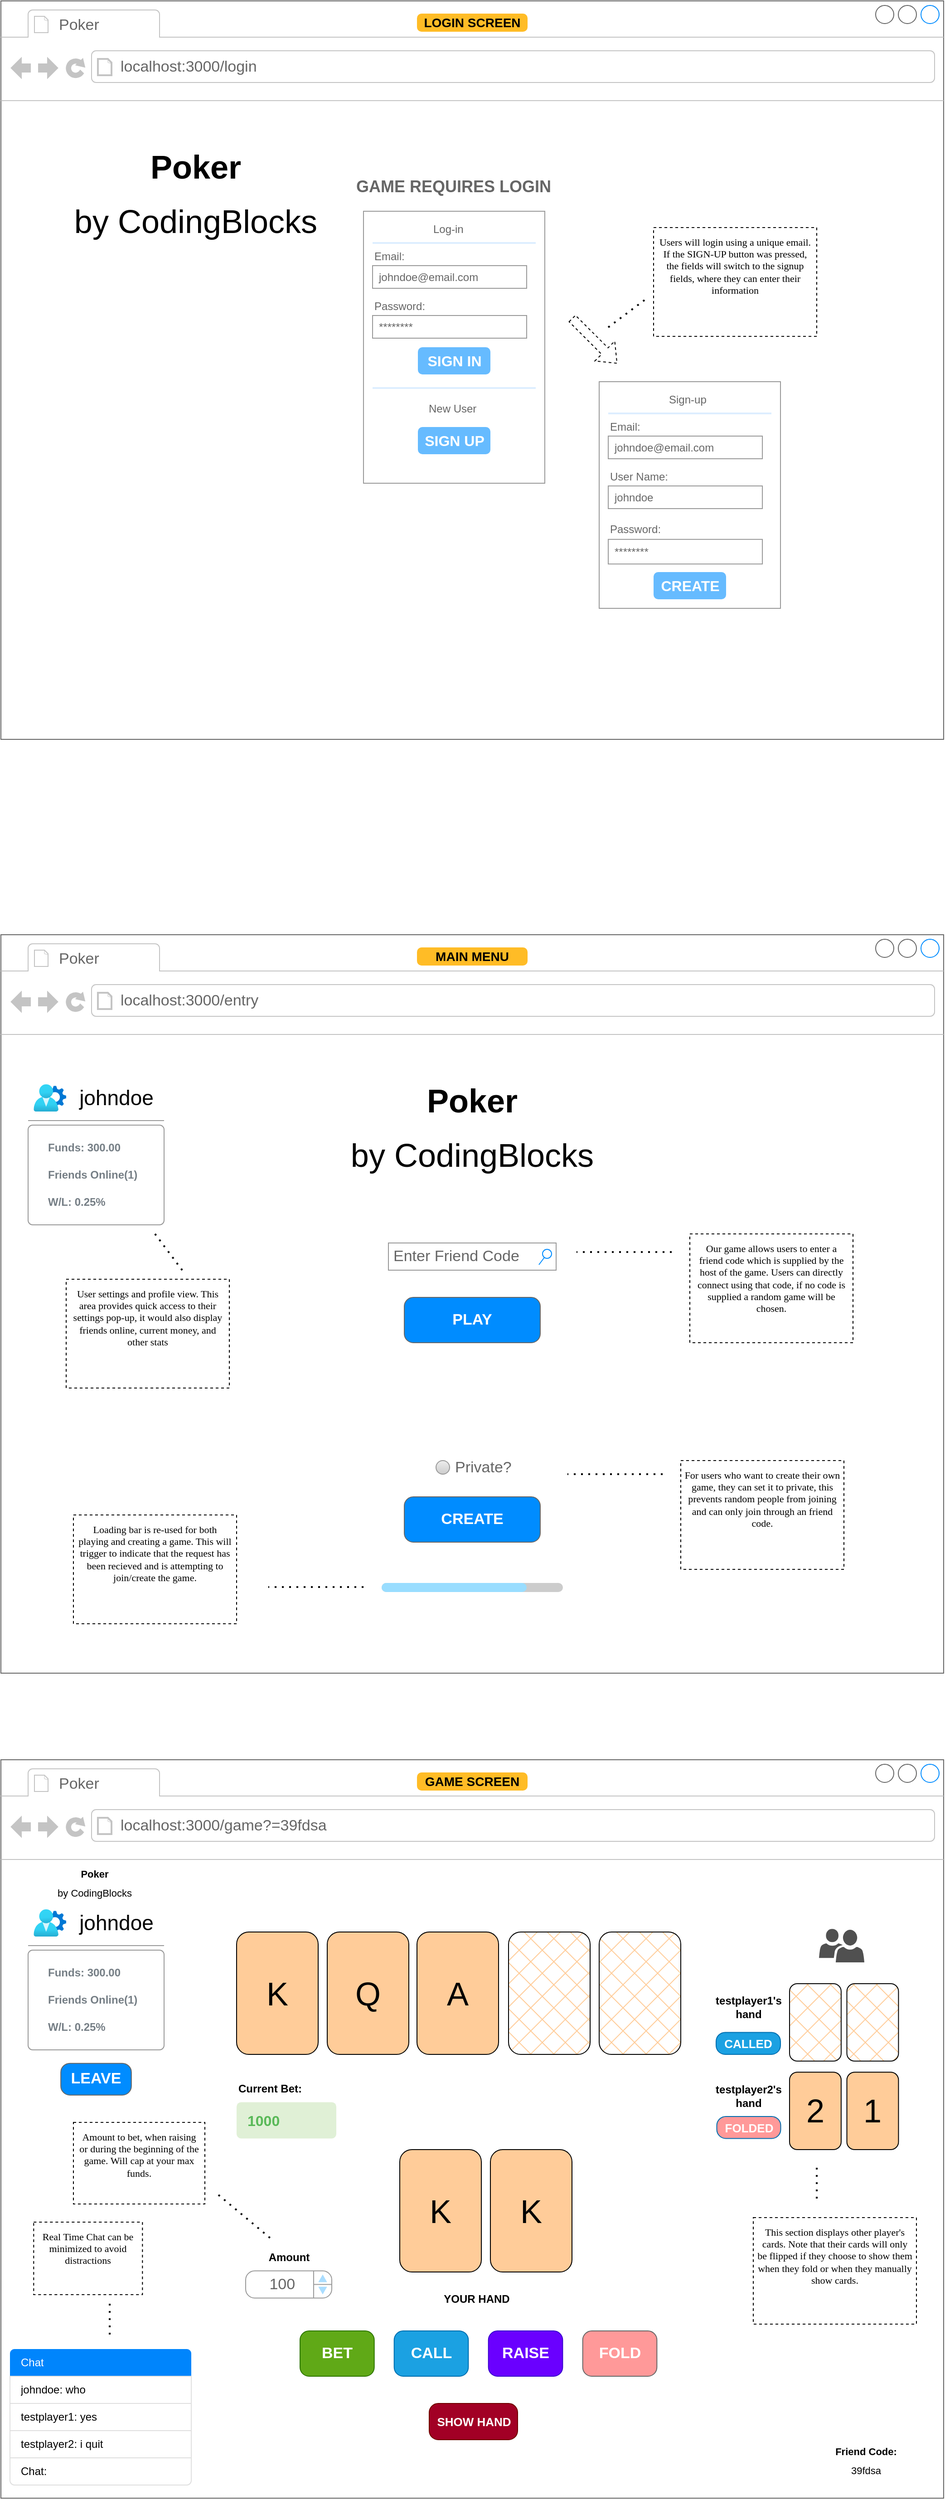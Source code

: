 <mxfile version="24.7.17">
  <diagram name="Page-1" id="2cc2dc42-3aac-f2a9-1cec-7a8b7cbee084">
    <mxGraphModel dx="1172" dy="988" grid="1" gridSize="10" guides="1" tooltips="1" connect="1" arrows="1" fold="1" page="0" pageScale="1" pageWidth="1100" pageHeight="850" background="none" math="0" shadow="0">
      <root>
        <mxCell id="0" />
        <mxCell id="1" parent="0" />
        <mxCell id="ouvQM5jBwTIjD2_veTdS-2" value="" style="strokeWidth=1;shadow=0;dashed=0;align=center;html=1;shape=mxgraph.mockup.containers.browserWindow;rSize=0;strokeColor=#666666;strokeColor2=#008cff;strokeColor3=#c4c4c4;mainText=,;recursiveResize=0;container=0;movable=0;resizable=0;rotatable=0;deletable=0;editable=0;locked=1;connectable=0;" vertex="1" parent="1">
          <mxGeometry x="40" width="1040" height="814.55" as="geometry" />
        </mxCell>
        <mxCell id="ouvQM5jBwTIjD2_veTdS-3" value="Poker" style="strokeWidth=1;shadow=0;dashed=0;align=center;html=1;shape=mxgraph.mockup.containers.anchor;fontSize=17;fontColor=#666666;align=left;whiteSpace=wrap;movable=0;resizable=0;rotatable=0;deletable=0;editable=0;locked=1;connectable=0;" vertex="1" parent="1">
          <mxGeometry x="102" y="14" width="110" height="26" as="geometry" />
        </mxCell>
        <mxCell id="ouvQM5jBwTIjD2_veTdS-4" value="localhost:3000/login" style="strokeWidth=1;shadow=0;dashed=0;align=center;html=1;shape=mxgraph.mockup.containers.anchor;rSize=0;fontSize=17;fontColor=#666666;align=left;movable=0;resizable=0;rotatable=0;deletable=0;editable=0;locked=1;connectable=0;" vertex="1" parent="1">
          <mxGeometry x="170" y="60" width="250" height="26" as="geometry" />
        </mxCell>
        <mxCell id="ouvQM5jBwTIjD2_veTdS-5" value="" style="strokeWidth=1;shadow=0;dashed=0;align=center;html=1;shape=mxgraph.mockup.forms.rrect;rSize=0;strokeColor=#999999;fillColor=#ffffff;movable=0;resizable=0;rotatable=0;deletable=0;editable=0;locked=1;connectable=0;" vertex="1" parent="1">
          <mxGeometry x="440" y="232" width="200" height="300" as="geometry" />
        </mxCell>
        <mxCell id="ouvQM5jBwTIjD2_veTdS-6" value="Log-in" style="strokeWidth=1;shadow=0;dashed=0;align=center;html=1;shape=mxgraph.mockup.forms.anchor;fontSize=12;fontColor=#666666;align=left;resizeWidth=1;spacingLeft=0;movable=0;resizable=0;rotatable=0;deletable=0;editable=0;locked=1;connectable=0;" vertex="1" parent="ouvQM5jBwTIjD2_veTdS-5">
          <mxGeometry width="40" height="20" relative="1" as="geometry">
            <mxPoint x="75" y="10" as="offset" />
          </mxGeometry>
        </mxCell>
        <mxCell id="ouvQM5jBwTIjD2_veTdS-7" value="" style="shape=line;strokeColor=#ddeeff;strokeWidth=2;html=1;resizeWidth=1;movable=0;resizable=0;rotatable=0;deletable=0;editable=0;locked=1;connectable=0;" vertex="1" parent="ouvQM5jBwTIjD2_veTdS-5">
          <mxGeometry width="180" height="10" relative="1" as="geometry">
            <mxPoint x="10" y="30" as="offset" />
          </mxGeometry>
        </mxCell>
        <mxCell id="ouvQM5jBwTIjD2_veTdS-8" value="Email:" style="strokeWidth=1;shadow=0;dashed=0;align=center;html=1;shape=mxgraph.mockup.forms.anchor;fontSize=12;fontColor=#666666;align=left;resizeWidth=1;spacingLeft=0;movable=0;resizable=0;rotatable=0;deletable=0;editable=0;locked=1;connectable=0;" vertex="1" parent="ouvQM5jBwTIjD2_veTdS-5">
          <mxGeometry width="100" height="20" relative="1" as="geometry">
            <mxPoint x="10" y="40" as="offset" />
          </mxGeometry>
        </mxCell>
        <mxCell id="ouvQM5jBwTIjD2_veTdS-9" value="johndoe@email.com" style="strokeWidth=1;shadow=0;dashed=0;align=center;html=1;shape=mxgraph.mockup.forms.rrect;rSize=0;strokeColor=#999999;fontColor=#666666;align=left;spacingLeft=5;resizeWidth=1;movable=0;resizable=0;rotatable=0;deletable=0;editable=0;locked=1;connectable=0;" vertex="1" parent="ouvQM5jBwTIjD2_veTdS-5">
          <mxGeometry width="170" height="25" relative="1" as="geometry">
            <mxPoint x="10" y="60" as="offset" />
          </mxGeometry>
        </mxCell>
        <mxCell id="ouvQM5jBwTIjD2_veTdS-10" value="Password:" style="strokeWidth=1;shadow=0;dashed=0;align=center;html=1;shape=mxgraph.mockup.forms.anchor;fontSize=12;fontColor=#666666;align=left;resizeWidth=1;spacingLeft=0;movable=0;resizable=0;rotatable=0;deletable=0;editable=0;locked=1;connectable=0;" vertex="1" parent="ouvQM5jBwTIjD2_veTdS-5">
          <mxGeometry width="100" height="20" relative="1" as="geometry">
            <mxPoint x="10" y="95" as="offset" />
          </mxGeometry>
        </mxCell>
        <mxCell id="ouvQM5jBwTIjD2_veTdS-11" value="********" style="strokeWidth=1;shadow=0;dashed=0;align=center;html=1;shape=mxgraph.mockup.forms.rrect;rSize=0;strokeColor=#999999;fontColor=#666666;align=left;spacingLeft=5;resizeWidth=1;movable=0;resizable=0;rotatable=0;deletable=0;editable=0;locked=1;connectable=0;" vertex="1" parent="ouvQM5jBwTIjD2_veTdS-5">
          <mxGeometry width="170" height="25" relative="1" as="geometry">
            <mxPoint x="10" y="115" as="offset" />
          </mxGeometry>
        </mxCell>
        <mxCell id="ouvQM5jBwTIjD2_veTdS-12" value="SIGN IN" style="strokeWidth=1;shadow=0;dashed=0;align=center;html=1;shape=mxgraph.mockup.forms.rrect;rSize=5;strokeColor=none;fontColor=#ffffff;fillColor=#66bbff;fontSize=16;fontStyle=1;movable=0;resizable=0;rotatable=0;deletable=0;editable=0;locked=1;connectable=0;" vertex="1" parent="ouvQM5jBwTIjD2_veTdS-5">
          <mxGeometry y="1" width="80" height="30" relative="1" as="geometry">
            <mxPoint x="60" y="-150" as="offset" />
          </mxGeometry>
        </mxCell>
        <mxCell id="ouvQM5jBwTIjD2_veTdS-14" value="" style="shape=line;strokeColor=#ddeeff;strokeWidth=2;html=1;resizeWidth=1;movable=0;resizable=0;rotatable=0;deletable=0;editable=0;locked=1;connectable=0;" vertex="1" parent="ouvQM5jBwTIjD2_veTdS-5">
          <mxGeometry y="1" width="180" height="10" relative="1" as="geometry">
            <mxPoint x="10" y="-110" as="offset" />
          </mxGeometry>
        </mxCell>
        <mxCell id="ouvQM5jBwTIjD2_veTdS-15" value="New User" style="strokeWidth=1;shadow=0;dashed=0;align=center;html=1;shape=mxgraph.mockup.forms.anchor;fontSize=12;fontColor=#666666;align=left;spacingLeft=0;resizeWidth=1;movable=0;resizable=0;rotatable=0;deletable=0;editable=0;locked=1;connectable=0;" vertex="1" parent="ouvQM5jBwTIjD2_veTdS-5">
          <mxGeometry y="1" width="60" height="20" relative="1" as="geometry">
            <mxPoint x="70" y="-92" as="offset" />
          </mxGeometry>
        </mxCell>
        <mxCell id="ouvQM5jBwTIjD2_veTdS-16" value="SIGN UP" style="strokeWidth=1;shadow=0;dashed=0;align=center;html=1;shape=mxgraph.mockup.forms.rrect;rSize=5;strokeColor=none;fontColor=#ffffff;fillColor=#66bbff;fontSize=16;fontStyle=1;movable=0;resizable=0;rotatable=0;deletable=0;editable=0;locked=1;connectable=0;" vertex="1" parent="ouvQM5jBwTIjD2_veTdS-5">
          <mxGeometry y="1" width="80" height="30" relative="1" as="geometry">
            <mxPoint x="60" y="-62" as="offset" />
          </mxGeometry>
        </mxCell>
        <mxCell id="ouvQM5jBwTIjD2_veTdS-18" value="&lt;h1&gt;&lt;span style=&quot;font-size: 36px;&quot;&gt;Poker&lt;/span&gt;&lt;/h1&gt;&lt;div&gt;&lt;span style=&quot;font-size: 36px;&quot;&gt;by CodingBlocks&lt;/span&gt;&lt;/div&gt;" style="text;html=1;align=center;verticalAlign=middle;whiteSpace=wrap;rounded=0;movable=0;resizable=0;rotatable=0;deletable=0;editable=0;locked=1;connectable=0;" vertex="1" parent="1">
          <mxGeometry x="110" y="145" width="290" height="120" as="geometry" />
        </mxCell>
        <mxCell id="ouvQM5jBwTIjD2_veTdS-20" value="" style="strokeWidth=1;shadow=0;dashed=0;align=center;html=1;shape=mxgraph.mockup.forms.rrect;rSize=0;strokeColor=#999999;fillColor=#ffffff;movable=0;resizable=0;rotatable=0;deletable=0;editable=0;locked=1;connectable=0;" vertex="1" parent="1">
          <mxGeometry x="700" y="420" width="200" height="250" as="geometry" />
        </mxCell>
        <mxCell id="ouvQM5jBwTIjD2_veTdS-21" value="Sign-up" style="strokeWidth=1;shadow=0;dashed=0;align=center;html=1;shape=mxgraph.mockup.forms.anchor;fontSize=12;fontColor=#666666;align=left;resizeWidth=1;spacingLeft=0;movable=0;resizable=0;rotatable=0;deletable=0;editable=0;locked=1;connectable=0;" vertex="1" parent="ouvQM5jBwTIjD2_veTdS-20">
          <mxGeometry width="40" height="20" relative="1" as="geometry">
            <mxPoint x="75" y="10" as="offset" />
          </mxGeometry>
        </mxCell>
        <mxCell id="ouvQM5jBwTIjD2_veTdS-22" value="" style="shape=line;strokeColor=#ddeeff;strokeWidth=2;html=1;resizeWidth=1;movable=0;resizable=0;rotatable=0;deletable=0;editable=0;locked=1;connectable=0;" vertex="1" parent="ouvQM5jBwTIjD2_veTdS-20">
          <mxGeometry width="180" height="10" relative="1" as="geometry">
            <mxPoint x="10" y="30" as="offset" />
          </mxGeometry>
        </mxCell>
        <mxCell id="ouvQM5jBwTIjD2_veTdS-23" value="Email:" style="strokeWidth=1;shadow=0;dashed=0;align=center;html=1;shape=mxgraph.mockup.forms.anchor;fontSize=12;fontColor=#666666;align=left;resizeWidth=1;spacingLeft=0;movable=0;resizable=0;rotatable=0;deletable=0;editable=0;locked=1;connectable=0;" vertex="1" parent="ouvQM5jBwTIjD2_veTdS-20">
          <mxGeometry width="100" height="20" relative="1" as="geometry">
            <mxPoint x="10" y="40" as="offset" />
          </mxGeometry>
        </mxCell>
        <mxCell id="ouvQM5jBwTIjD2_veTdS-24" value="johndoe@email.com" style="strokeWidth=1;shadow=0;dashed=0;align=center;html=1;shape=mxgraph.mockup.forms.rrect;rSize=0;strokeColor=#999999;fontColor=#666666;align=left;spacingLeft=5;resizeWidth=1;movable=0;resizable=0;rotatable=0;deletable=0;editable=0;locked=1;connectable=0;" vertex="1" parent="ouvQM5jBwTIjD2_veTdS-20">
          <mxGeometry width="170" height="25" relative="1" as="geometry">
            <mxPoint x="10" y="60" as="offset" />
          </mxGeometry>
        </mxCell>
        <mxCell id="ouvQM5jBwTIjD2_veTdS-25" value="User Name:" style="strokeWidth=1;shadow=0;dashed=0;align=center;html=1;shape=mxgraph.mockup.forms.anchor;fontSize=12;fontColor=#666666;align=left;resizeWidth=1;spacingLeft=0;movable=0;resizable=0;rotatable=0;deletable=0;editable=0;locked=1;connectable=0;" vertex="1" parent="ouvQM5jBwTIjD2_veTdS-20">
          <mxGeometry width="100" height="20" relative="1" as="geometry">
            <mxPoint x="10" y="95" as="offset" />
          </mxGeometry>
        </mxCell>
        <mxCell id="ouvQM5jBwTIjD2_veTdS-26" value="johndoe" style="strokeWidth=1;shadow=0;dashed=0;align=center;html=1;shape=mxgraph.mockup.forms.rrect;rSize=0;strokeColor=#999999;fontColor=#666666;align=left;spacingLeft=5;resizeWidth=1;movable=0;resizable=0;rotatable=0;deletable=0;editable=0;locked=1;connectable=0;" vertex="1" parent="ouvQM5jBwTIjD2_veTdS-20">
          <mxGeometry width="170" height="25" relative="1" as="geometry">
            <mxPoint x="10" y="115" as="offset" />
          </mxGeometry>
        </mxCell>
        <mxCell id="ouvQM5jBwTIjD2_veTdS-27" value="CREATE" style="strokeWidth=1;shadow=0;dashed=0;align=center;html=1;shape=mxgraph.mockup.forms.rrect;rSize=5;strokeColor=none;fontColor=#ffffff;fillColor=#66bbff;fontSize=16;fontStyle=1;movable=0;resizable=0;rotatable=0;deletable=0;editable=0;locked=1;connectable=0;" vertex="1" parent="ouvQM5jBwTIjD2_veTdS-20">
          <mxGeometry y="1" width="80" height="30" relative="1" as="geometry">
            <mxPoint x="60" y="-40" as="offset" />
          </mxGeometry>
        </mxCell>
        <mxCell id="ouvQM5jBwTIjD2_veTdS-31" value="Password:" style="strokeWidth=1;shadow=0;dashed=0;align=center;html=1;shape=mxgraph.mockup.forms.anchor;fontSize=12;fontColor=#666666;align=left;resizeWidth=1;spacingLeft=0;movable=0;resizable=0;rotatable=0;deletable=0;editable=0;locked=1;connectable=0;" vertex="1" parent="ouvQM5jBwTIjD2_veTdS-20">
          <mxGeometry x="10" y="152.174" width="100" height="21.739" as="geometry" />
        </mxCell>
        <mxCell id="ouvQM5jBwTIjD2_veTdS-32" value="********" style="strokeWidth=1;shadow=0;dashed=0;align=center;html=1;shape=mxgraph.mockup.forms.rrect;rSize=0;strokeColor=#999999;fontColor=#666666;align=left;spacingLeft=5;resizeWidth=1;movable=0;resizable=0;rotatable=0;deletable=0;editable=0;locked=1;connectable=0;" vertex="1" parent="ouvQM5jBwTIjD2_veTdS-20">
          <mxGeometry x="10" y="173.913" width="170" height="27.174" as="geometry" />
        </mxCell>
        <mxCell id="ouvQM5jBwTIjD2_veTdS-34" value="" style="shape=flexArrow;endArrow=classic;html=1;rounded=0;dashed=1;movable=0;resizable=0;rotatable=0;deletable=0;editable=0;locked=1;connectable=0;" edge="1" parent="1">
          <mxGeometry width="50" height="50" relative="1" as="geometry">
            <mxPoint x="670" y="350" as="sourcePoint" />
            <mxPoint x="720" y="400" as="targetPoint" />
          </mxGeometry>
        </mxCell>
        <mxCell id="ouvQM5jBwTIjD2_veTdS-35" value="&lt;h2&gt;GAME REQUIRES LOGIN&lt;/h2&gt;" style="strokeWidth=1;shadow=0;dashed=0;align=center;html=1;shape=mxgraph.mockup.forms.anchor;fontSize=12;fontColor=#666666;align=left;resizeWidth=1;spacingLeft=0;movable=0;resizable=0;rotatable=0;deletable=0;editable=0;locked=1;connectable=0;" vertex="1" parent="1">
          <mxGeometry x="430" y="190" width="220" height="30" as="geometry" />
        </mxCell>
        <mxCell id="ouvQM5jBwTIjD2_veTdS-36" value="&lt;div style=&quot;margin-top: 0px; font-size: 11px;&quot;&gt;Users will login using a unique email. If the SIGN-UP button was pressed, the fields will switch to the signup fields, where they can enter their information&lt;/div&gt;" style="text;html=1;whiteSpace=wrap;overflow=hidden;rounded=0;glass=0;strokeColor=default;shadow=0;dashed=1;align=center;fontFamily=Lucida Console;spacing=5;movable=0;resizable=0;rotatable=0;deletable=0;editable=0;locked=1;connectable=0;" vertex="1" parent="1">
          <mxGeometry x="760" y="250" width="180" height="120" as="geometry" />
        </mxCell>
        <mxCell id="ouvQM5jBwTIjD2_veTdS-37" value="" style="endArrow=none;dashed=1;html=1;dashPattern=1 3;strokeWidth=2;rounded=0;movable=0;resizable=0;rotatable=0;deletable=0;editable=0;locked=1;connectable=0;" edge="1" parent="1">
          <mxGeometry width="50" height="50" relative="1" as="geometry">
            <mxPoint x="710" y="360" as="sourcePoint" />
            <mxPoint x="750" y="330" as="targetPoint" />
          </mxGeometry>
        </mxCell>
        <mxCell id="ouvQM5jBwTIjD2_veTdS-39" value="" style="strokeWidth=1;shadow=0;dashed=0;align=center;html=1;shape=mxgraph.mockup.containers.browserWindow;rSize=0;strokeColor=#666666;strokeColor2=#008cff;strokeColor3=#c4c4c4;mainText=,;recursiveResize=0;container=0;movable=0;resizable=0;rotatable=0;deletable=0;editable=0;locked=1;connectable=0;" vertex="1" parent="1">
          <mxGeometry x="40" y="1030" width="1040" height="814.55" as="geometry" />
        </mxCell>
        <mxCell id="ouvQM5jBwTIjD2_veTdS-40" value="Poker" style="strokeWidth=1;shadow=0;dashed=0;align=center;html=1;shape=mxgraph.mockup.containers.anchor;fontSize=17;fontColor=#666666;align=left;whiteSpace=wrap;movable=0;resizable=0;rotatable=0;deletable=0;editable=0;locked=1;connectable=0;" vertex="1" parent="1">
          <mxGeometry x="102" y="1044" width="110" height="26" as="geometry" />
        </mxCell>
        <mxCell id="ouvQM5jBwTIjD2_veTdS-41" value="localhost:3000/entry" style="strokeWidth=1;shadow=0;dashed=0;align=center;html=1;shape=mxgraph.mockup.containers.anchor;rSize=0;fontSize=17;fontColor=#666666;align=left;movable=0;resizable=0;rotatable=0;deletable=0;editable=0;locked=1;connectable=0;" vertex="1" parent="1">
          <mxGeometry x="170" y="1090" width="250" height="26" as="geometry" />
        </mxCell>
        <mxCell id="ouvQM5jBwTIjD2_veTdS-53" value="&lt;h1&gt;&lt;span style=&quot;font-size: 36px;&quot;&gt;Poker&lt;/span&gt;&lt;/h1&gt;&lt;div&gt;&lt;span style=&quot;font-size: 36px;&quot;&gt;by CodingBlocks&lt;/span&gt;&lt;/div&gt;" style="text;html=1;align=center;verticalAlign=middle;whiteSpace=wrap;rounded=0;movable=0;resizable=0;rotatable=0;deletable=0;editable=0;locked=1;connectable=0;" vertex="1" parent="1">
          <mxGeometry x="415" y="1175" width="290" height="120" as="geometry" />
        </mxCell>
        <mxCell id="ouvQM5jBwTIjD2_veTdS-66" value="&lt;div style=&quot;margin-top: 0px; font-size: 11px;&quot;&gt;User settings and profile view. This area provides quick access to their settings pop-up, it would also display friends online, current money, and other stats&lt;/div&gt;" style="text;html=1;whiteSpace=wrap;overflow=hidden;rounded=0;glass=0;strokeColor=default;shadow=0;dashed=1;align=center;fontFamily=Lucida Console;spacing=5;movable=0;resizable=0;rotatable=0;deletable=0;editable=0;locked=1;connectable=0;" vertex="1" parent="1">
          <mxGeometry x="112" y="1410" width="180" height="120" as="geometry" />
        </mxCell>
        <mxCell id="ouvQM5jBwTIjD2_veTdS-69" value="" style="verticalLabelPosition=bottom;shadow=0;dashed=0;align=center;html=1;verticalAlign=top;strokeWidth=1;shape=mxgraph.mockup.misc.progressBar;fillColor=#cccccc;strokeColor=none;fillColor2=#99ddff;barPos=80;movable=0;resizable=0;rotatable=0;deletable=0;editable=0;locked=1;connectable=0;" vertex="1" parent="1">
          <mxGeometry x="460" y="1740" width="200" height="20" as="geometry" />
        </mxCell>
        <mxCell id="ouvQM5jBwTIjD2_veTdS-70" value="Enter Friend Code" style="strokeWidth=1;shadow=0;dashed=0;align=center;html=1;shape=mxgraph.mockup.forms.searchBox;strokeColor=#999999;mainText=;strokeColor2=#008cff;fontColor=#666666;fontSize=17;align=left;spacingLeft=3;whiteSpace=wrap;movable=0;resizable=0;rotatable=0;deletable=0;editable=0;locked=1;connectable=0;" vertex="1" parent="1">
          <mxGeometry x="467.5" y="1370" width="185" height="30" as="geometry" />
        </mxCell>
        <mxCell id="ouvQM5jBwTIjD2_veTdS-72" value="" style="verticalLabelPosition=bottom;shadow=0;dashed=0;align=center;html=1;verticalAlign=top;strokeWidth=1;shape=mxgraph.mockup.markup.line;strokeColor=#999999;movable=0;resizable=0;rotatable=0;deletable=0;editable=0;locked=1;connectable=0;" vertex="1" parent="1">
          <mxGeometry x="70" y="1225" width="150" height="20" as="geometry" />
        </mxCell>
        <mxCell id="ouvQM5jBwTIjD2_veTdS-74" value="" style="image;aspect=fixed;html=1;points=[];align=center;fontSize=12;image=img/lib/azure2/identity/User_Settings.svg;movable=0;resizable=0;rotatable=0;deletable=0;editable=0;locked=1;connectable=0;" vertex="1" parent="1">
          <mxGeometry x="76.16" y="1195" width="35.84" height="30" as="geometry" />
        </mxCell>
        <mxCell id="ouvQM5jBwTIjD2_veTdS-75" value="johndoe" style="text;html=1;align=center;verticalAlign=middle;whiteSpace=wrap;rounded=0;fontSize=23;movable=0;resizable=0;rotatable=0;deletable=0;editable=0;locked=1;connectable=0;" vertex="1" parent="1">
          <mxGeometry x="120" y="1195" width="95" height="30" as="geometry" />
        </mxCell>
        <mxCell id="ouvQM5jBwTIjD2_veTdS-76" value="" style="swimlane;container=1;shape=mxgraph.bootstrap.rrect;rSize=5;strokeColor=#999999;fillColor=#ffffff;fontStyle=0;childLayout=stackLayout;horizontal=1;startSize=0;horizontalStack=0;resizeParent=1;resizeParentMax=0;resizeLast=0;collapsible=0;marginBottom=0;whiteSpace=wrap;html=1;marginTop=10;marginBottom=10;movable=0;resizable=0;rotatable=0;deletable=0;editable=0;locked=1;connectable=0;" vertex="1" parent="1">
          <mxGeometry x="70" y="1240" width="150" height="110" as="geometry" />
        </mxCell>
        <mxCell id="ouvQM5jBwTIjD2_veTdS-77" value="Funds: 300.00" style="text;align=left;verticalAlign=middle;spacingLeft=20;spacingRight=10;overflow=hidden;points=[[0,0.5],[1,0.5]];portConstraint=eastwest;rotatable=0;whiteSpace=wrap;html=1;fontColor=#757E85;fontSize=12;fontStyle=1;movable=0;resizable=0;deletable=0;editable=0;locked=1;connectable=0;" vertex="1" parent="ouvQM5jBwTIjD2_veTdS-76">
          <mxGeometry y="10" width="150" height="30" as="geometry" />
        </mxCell>
        <mxCell id="ouvQM5jBwTIjD2_veTdS-82" value="Friends Online(1)" style="text;align=left;verticalAlign=middle;spacingLeft=20;spacingRight=10;overflow=hidden;points=[[0,0.5],[1,0.5]];portConstraint=eastwest;rotatable=0;whiteSpace=wrap;html=1;fontColor=#757E85;fontSize=12;fontStyle=1;movable=0;resizable=0;deletable=0;editable=0;locked=1;connectable=0;" vertex="1" parent="ouvQM5jBwTIjD2_veTdS-76">
          <mxGeometry y="40" width="150" height="30" as="geometry" />
        </mxCell>
        <mxCell id="ouvQM5jBwTIjD2_veTdS-83" value="W/L: 0.25%" style="text;align=left;verticalAlign=middle;spacingLeft=20;spacingRight=10;overflow=hidden;points=[[0,0.5],[1,0.5]];portConstraint=eastwest;rotatable=0;whiteSpace=wrap;html=1;fontColor=#757E85;fontSize=12;fontStyle=1;movable=0;resizable=0;deletable=0;editable=0;locked=1;connectable=0;" vertex="1" parent="ouvQM5jBwTIjD2_veTdS-76">
          <mxGeometry y="70" width="150" height="30" as="geometry" />
        </mxCell>
        <mxCell id="ouvQM5jBwTIjD2_veTdS-80" value="" style="endArrow=none;dashed=1;html=1;dashPattern=1 3;strokeWidth=2;rounded=0;movable=0;resizable=0;rotatable=0;deletable=0;editable=0;locked=1;connectable=0;" edge="1" parent="1">
          <mxGeometry width="50" height="50" relative="1" as="geometry">
            <mxPoint x="240" y="1400" as="sourcePoint" />
            <mxPoint x="210" y="1360" as="targetPoint" />
          </mxGeometry>
        </mxCell>
        <mxCell id="ouvQM5jBwTIjD2_veTdS-85" value="PLAY" style="strokeWidth=1;shadow=0;dashed=0;align=center;html=1;shape=mxgraph.mockup.buttons.button;strokeColor=#666666;fontColor=#ffffff;mainText=;buttonStyle=round;fontSize=17;fontStyle=1;fillColor=#008cff;whiteSpace=wrap;movable=0;resizable=0;rotatable=0;deletable=0;editable=0;locked=1;connectable=0;" vertex="1" parent="1">
          <mxGeometry x="485" y="1430" width="150" height="50" as="geometry" />
        </mxCell>
        <mxCell id="ouvQM5jBwTIjD2_veTdS-86" value="&lt;div style=&quot;margin-top: 0px; font-size: 11px;&quot;&gt;Our game allows users to enter a friend code which is supplied by the host of the game. Users can directly connect using that code, if no code is supplied a random game will be chosen.&lt;/div&gt;" style="text;html=1;whiteSpace=wrap;overflow=hidden;rounded=0;glass=0;strokeColor=default;shadow=0;dashed=1;align=center;fontFamily=Lucida Console;spacing=5;movable=0;resizable=0;rotatable=0;deletable=0;editable=0;locked=1;connectable=0;" vertex="1" parent="1">
          <mxGeometry x="800" y="1360" width="180" height="120" as="geometry" />
        </mxCell>
        <mxCell id="ouvQM5jBwTIjD2_veTdS-87" value="" style="endArrow=none;dashed=1;html=1;dashPattern=1 3;strokeWidth=2;rounded=0;movable=0;resizable=0;rotatable=0;deletable=0;editable=0;locked=1;connectable=0;" edge="1" parent="1">
          <mxGeometry width="50" height="50" relative="1" as="geometry">
            <mxPoint x="780" y="1380" as="sourcePoint" />
            <mxPoint x="675" y="1380" as="targetPoint" />
          </mxGeometry>
        </mxCell>
        <mxCell id="ouvQM5jBwTIjD2_veTdS-88" value="CREATE" style="strokeWidth=1;shadow=0;dashed=0;align=center;html=1;shape=mxgraph.mockup.buttons.button;strokeColor=#666666;fontColor=#ffffff;mainText=;buttonStyle=round;fontSize=17;fontStyle=1;fillColor=#008cff;whiteSpace=wrap;movable=0;resizable=0;rotatable=0;deletable=0;editable=0;locked=1;connectable=0;" vertex="1" parent="1">
          <mxGeometry x="485" y="1650" width="150" height="50" as="geometry" />
        </mxCell>
        <mxCell id="ouvQM5jBwTIjD2_veTdS-89" value="Private?" style="shape=ellipse;fillColor=#eeeeee;strokeColor=#999999;gradientColor=#cccccc;html=1;align=left;spacingLeft=4;fontSize=17;fontColor=#666666;labelPosition=right;shadow=0;movable=0;resizable=0;rotatable=0;deletable=0;editable=0;locked=1;connectable=0;" vertex="1" parent="1">
          <mxGeometry x="520" y="1610" width="15" height="15" as="geometry" />
        </mxCell>
        <mxCell id="ouvQM5jBwTIjD2_veTdS-91" value="" style="endArrow=none;dashed=1;html=1;dashPattern=1 3;strokeWidth=2;rounded=0;movable=0;resizable=0;rotatable=0;deletable=0;editable=0;locked=1;connectable=0;" edge="1" parent="1">
          <mxGeometry width="50" height="50" relative="1" as="geometry">
            <mxPoint x="770" y="1625" as="sourcePoint" />
            <mxPoint x="665" y="1625" as="targetPoint" />
          </mxGeometry>
        </mxCell>
        <mxCell id="ouvQM5jBwTIjD2_veTdS-92" value="&lt;div style=&quot;margin-top: 0px; font-size: 11px;&quot;&gt;For users who want to create their own game, they can set it to private, this prevents random people from joining and can only join through an friend code.&lt;/div&gt;" style="text;html=1;whiteSpace=wrap;overflow=hidden;rounded=0;glass=0;strokeColor=default;shadow=0;dashed=1;align=center;fontFamily=Lucida Console;spacing=5;movable=0;resizable=0;rotatable=0;deletable=0;editable=0;locked=1;connectable=0;" vertex="1" parent="1">
          <mxGeometry x="790" y="1610" width="180" height="120" as="geometry" />
        </mxCell>
        <mxCell id="ouvQM5jBwTIjD2_veTdS-93" value="" style="endArrow=none;dashed=1;html=1;dashPattern=1 3;strokeWidth=2;rounded=0;movable=0;resizable=0;rotatable=0;deletable=0;editable=0;locked=1;connectable=0;" edge="1" parent="1">
          <mxGeometry width="50" height="50" relative="1" as="geometry">
            <mxPoint x="440" y="1749.5" as="sourcePoint" />
            <mxPoint x="335" y="1749.5" as="targetPoint" />
          </mxGeometry>
        </mxCell>
        <mxCell id="ouvQM5jBwTIjD2_veTdS-94" value="&lt;div style=&quot;margin-top: 0px; font-size: 11px;&quot;&gt;Loading bar is re-used for both playing and creating a game. This will trigger to indicate that the request has been recieved and is attempting to join/create the game.&lt;/div&gt;" style="text;html=1;whiteSpace=wrap;overflow=hidden;rounded=0;glass=0;strokeColor=default;shadow=0;dashed=1;align=center;fontFamily=Lucida Console;spacing=5;movable=0;resizable=0;rotatable=0;deletable=0;editable=0;locked=1;connectable=0;" vertex="1" parent="1">
          <mxGeometry x="120" y="1670" width="180" height="120" as="geometry" />
        </mxCell>
        <mxCell id="ouvQM5jBwTIjD2_veTdS-95" value="" style="strokeWidth=1;shadow=0;dashed=0;align=center;html=1;shape=mxgraph.mockup.containers.browserWindow;rSize=0;strokeColor=#666666;strokeColor2=#008cff;strokeColor3=#c4c4c4;mainText=,;recursiveResize=0;container=0;movable=1;resizable=1;rotatable=1;deletable=1;editable=1;locked=0;connectable=1;" vertex="1" parent="1">
          <mxGeometry x="40" y="1940" width="1040" height="814.55" as="geometry" />
        </mxCell>
        <mxCell id="ouvQM5jBwTIjD2_veTdS-96" value="Poker" style="strokeWidth=1;shadow=0;dashed=0;align=center;html=1;shape=mxgraph.mockup.containers.anchor;fontSize=17;fontColor=#666666;align=left;whiteSpace=wrap;" vertex="1" parent="1">
          <mxGeometry x="102" y="1954" width="110" height="26" as="geometry" />
        </mxCell>
        <mxCell id="ouvQM5jBwTIjD2_veTdS-97" value="localhost:3000/game?=39fdsa" style="strokeWidth=1;shadow=0;dashed=0;align=center;html=1;shape=mxgraph.mockup.containers.anchor;rSize=0;fontSize=17;fontColor=#666666;align=left;" vertex="1" parent="1">
          <mxGeometry x="170" y="2000" width="250" height="26" as="geometry" />
        </mxCell>
        <mxCell id="ouvQM5jBwTIjD2_veTdS-98" value="&lt;h1 style=&quot;font-size: 11px;&quot;&gt;&lt;span style=&quot;font-size: 11px;&quot;&gt;Poker&lt;/span&gt;&lt;/h1&gt;&lt;div style=&quot;font-size: 11px;&quot;&gt;&lt;span style=&quot;font-size: 11px;&quot;&gt;by CodingBlocks&lt;/span&gt;&lt;/div&gt;" style="text;html=1;align=center;verticalAlign=middle;whiteSpace=wrap;rounded=0;fontSize=11;labelPosition=center;verticalLabelPosition=middle;labelBorderColor=none;textShadow=0;labelBackgroundColor=none;" vertex="1" parent="1">
          <mxGeometry x="91.58" y="2060" width="103" height="25" as="geometry" />
        </mxCell>
        <mxCell id="ouvQM5jBwTIjD2_veTdS-102" value="" style="verticalLabelPosition=bottom;shadow=0;dashed=0;align=center;html=1;verticalAlign=top;strokeWidth=1;shape=mxgraph.mockup.markup.line;strokeColor=#999999;" vertex="1" parent="1">
          <mxGeometry x="70" y="2135" width="150" height="20" as="geometry" />
        </mxCell>
        <mxCell id="ouvQM5jBwTIjD2_veTdS-103" value="" style="image;aspect=fixed;html=1;points=[];align=center;fontSize=12;image=img/lib/azure2/identity/User_Settings.svg;" vertex="1" parent="1">
          <mxGeometry x="76.16" y="2105" width="35.84" height="30" as="geometry" />
        </mxCell>
        <mxCell id="ouvQM5jBwTIjD2_veTdS-104" value="johndoe" style="text;html=1;align=center;verticalAlign=middle;whiteSpace=wrap;rounded=0;fontSize=23;" vertex="1" parent="1">
          <mxGeometry x="120" y="2105" width="95" height="30" as="geometry" />
        </mxCell>
        <mxCell id="ouvQM5jBwTIjD2_veTdS-105" value="" style="swimlane;container=1;shape=mxgraph.bootstrap.rrect;rSize=5;strokeColor=#999999;fillColor=#ffffff;fontStyle=0;childLayout=stackLayout;horizontal=1;startSize=0;horizontalStack=0;resizeParent=1;resizeParentMax=0;resizeLast=0;collapsible=0;marginBottom=0;whiteSpace=wrap;html=1;marginTop=10;marginBottom=10;" vertex="1" parent="1">
          <mxGeometry x="70" y="2150" width="150" height="110" as="geometry" />
        </mxCell>
        <mxCell id="ouvQM5jBwTIjD2_veTdS-106" value="Funds: 300.00" style="text;align=left;verticalAlign=middle;spacingLeft=20;spacingRight=10;overflow=hidden;points=[[0,0.5],[1,0.5]];portConstraint=eastwest;rotatable=0;whiteSpace=wrap;html=1;fontColor=#757E85;fontSize=12;fontStyle=1;" vertex="1" parent="ouvQM5jBwTIjD2_veTdS-105">
          <mxGeometry y="10" width="150" height="30" as="geometry" />
        </mxCell>
        <mxCell id="ouvQM5jBwTIjD2_veTdS-107" value="Friends Online(1)" style="text;align=left;verticalAlign=middle;spacingLeft=20;spacingRight=10;overflow=hidden;points=[[0,0.5],[1,0.5]];portConstraint=eastwest;rotatable=0;whiteSpace=wrap;html=1;fontColor=#757E85;fontSize=12;fontStyle=1;" vertex="1" parent="ouvQM5jBwTIjD2_veTdS-105">
          <mxGeometry y="40" width="150" height="30" as="geometry" />
        </mxCell>
        <mxCell id="ouvQM5jBwTIjD2_veTdS-108" value="W/L: 0.25%" style="text;align=left;verticalAlign=middle;spacingLeft=20;spacingRight=10;overflow=hidden;points=[[0,0.5],[1,0.5]];portConstraint=eastwest;rotatable=0;whiteSpace=wrap;html=1;fontColor=#757E85;fontSize=12;fontStyle=1;" vertex="1" parent="ouvQM5jBwTIjD2_veTdS-105">
          <mxGeometry y="70" width="150" height="30" as="geometry" />
        </mxCell>
        <mxCell id="ouvQM5jBwTIjD2_veTdS-112" value="" style="endArrow=none;dashed=1;html=1;dashPattern=1 3;strokeWidth=2;rounded=0;" edge="1" parent="1">
          <mxGeometry width="50" height="50" relative="1" as="geometry">
            <mxPoint x="160" y="2540" as="sourcePoint" />
            <mxPoint x="160" y="2580" as="targetPoint" />
          </mxGeometry>
        </mxCell>
        <mxCell id="ouvQM5jBwTIjD2_veTdS-113" value="LEAVE" style="strokeWidth=1;shadow=0;dashed=0;align=center;html=1;shape=mxgraph.mockup.buttons.button;strokeColor=#666666;fontColor=#ffffff;mainText=;buttonStyle=round;fontSize=17;fontStyle=1;fillColor=#008cff;whiteSpace=wrap;" vertex="1" parent="1">
          <mxGeometry x="106.08" y="2274.86" width="77.84" height="35" as="geometry" />
        </mxCell>
        <mxCell id="ouvQM5jBwTIjD2_veTdS-116" value="&lt;div style=&quot;margin-top: 0px; font-size: 11px;&quot;&gt;Real Time Chat can be minimized to avoid distractions&lt;/div&gt;" style="text;html=1;whiteSpace=wrap;overflow=hidden;rounded=0;glass=0;strokeColor=default;shadow=0;dashed=1;align=center;fontFamily=Lucida Console;spacing=5;" vertex="1" parent="1">
          <mxGeometry x="76.16" y="2450" width="120" height="80" as="geometry" />
        </mxCell>
        <mxCell id="ouvQM5jBwTIjD2_veTdS-123" value="&lt;table cellpadding=&quot;0&quot; cellspacing=&quot;0&quot; style=&quot;width:100%;height:100%;&quot;&gt;&lt;tr&gt;&lt;td style=&quot;width:85%&quot;&gt;100&lt;/td&gt;&lt;td style=&quot;width:15%&quot;&gt;&lt;/td&gt;&lt;/tr&gt;&lt;/table&gt;" style="strokeWidth=1;shadow=0;dashed=0;align=center;html=1;shape=mxgraph.mockup.forms.spinner;strokeColor=#999999;spinLayout=right;spinStyle=normal;adjStyle=triangle;fillColor=#aaddff;fontSize=17;fontColor=#666666;mainText=;html=1;overflow=fill;" vertex="1" parent="1">
          <mxGeometry x="310" y="2503.75" width="95" height="30" as="geometry" />
        </mxCell>
        <mxCell id="ouvQM5jBwTIjD2_veTdS-125" value="GAME SCREEN" style="html=1;shadow=0;dashed=0;shape=mxgraph.bootstrap.rrect;rSize=5;strokeColor=none;strokeWidth=1;fillColor=#FFBC26;fontColor=#000000;whiteSpace=wrap;align=center;verticalAlign=middle;spacingLeft=0;fontStyle=1;fontSize=14;spacing=5;" vertex="1" parent="1">
          <mxGeometry x="499" y="1954" width="122" height="20" as="geometry" />
        </mxCell>
        <mxCell id="ouvQM5jBwTIjD2_veTdS-126" value="MAIN MENU" style="html=1;shadow=0;dashed=0;shape=mxgraph.bootstrap.rrect;rSize=5;strokeColor=none;strokeWidth=1;fillColor=#FFBC26;fontColor=#000000;whiteSpace=wrap;align=center;verticalAlign=middle;spacingLeft=0;fontStyle=1;fontSize=14;spacing=5;" vertex="1" parent="1">
          <mxGeometry x="499" y="1044" width="122" height="20" as="geometry" />
        </mxCell>
        <mxCell id="ouvQM5jBwTIjD2_veTdS-127" value="LOGIN SCREEN" style="html=1;shadow=0;dashed=0;shape=mxgraph.bootstrap.rrect;rSize=5;strokeColor=none;strokeWidth=1;fillColor=#FFBC26;fontColor=#000000;whiteSpace=wrap;align=center;verticalAlign=middle;spacingLeft=0;fontStyle=1;fontSize=14;spacing=5;" vertex="1" parent="1">
          <mxGeometry x="499" y="14" width="122" height="20" as="geometry" />
        </mxCell>
        <mxCell id="ouvQM5jBwTIjD2_veTdS-128" value="Amount" style="text;html=1;align=center;verticalAlign=middle;whiteSpace=wrap;rounded=0;fontStyle=1" vertex="1" parent="1">
          <mxGeometry x="317.5" y="2473.75" width="80" height="30" as="geometry" />
        </mxCell>
        <mxCell id="ouvQM5jBwTIjD2_veTdS-132" value="" style="whiteSpace=wrap;html=1;rounded=1;gradientColor=none;gradientDirection=north;fillStyle=cross-hatch;fillColor=#FFCC99;" vertex="1" parent="1">
          <mxGeometry x="600" y="2130" width="90" height="135" as="geometry" />
        </mxCell>
        <mxCell id="ouvQM5jBwTIjD2_veTdS-133" value="" style="whiteSpace=wrap;html=1;rounded=1;gradientColor=none;gradientDirection=north;fillStyle=cross-hatch;fillColor=#FFCC99;" vertex="1" parent="1">
          <mxGeometry x="700" y="2130" width="90" height="135" as="geometry" />
        </mxCell>
        <mxCell id="ouvQM5jBwTIjD2_veTdS-135" value="" style="group;verticalAlign=middle;" vertex="1" connectable="0" parent="1">
          <mxGeometry x="300" y="2130" width="90" height="135" as="geometry" />
        </mxCell>
        <mxCell id="ouvQM5jBwTIjD2_veTdS-129" value="" style="whiteSpace=wrap;html=1;rounded=1;gradientColor=none;gradientDirection=north;fillStyle=auto;fillColor=#FFCC99;" vertex="1" parent="ouvQM5jBwTIjD2_veTdS-135">
          <mxGeometry width="90" height="135" as="geometry" />
        </mxCell>
        <mxCell id="ouvQM5jBwTIjD2_veTdS-134" value="K" style="text;html=1;align=center;verticalAlign=middle;whiteSpace=wrap;rounded=0;fontSize=36;" vertex="1" parent="ouvQM5jBwTIjD2_veTdS-135">
          <mxGeometry x="10" y="7.5" width="70" height="120" as="geometry" />
        </mxCell>
        <mxCell id="ouvQM5jBwTIjD2_veTdS-136" value="" style="group;verticalAlign=middle;" vertex="1" connectable="0" parent="1">
          <mxGeometry x="400" y="2130" width="90" height="135" as="geometry" />
        </mxCell>
        <mxCell id="ouvQM5jBwTIjD2_veTdS-137" value="" style="whiteSpace=wrap;html=1;rounded=1;gradientColor=none;gradientDirection=north;fillStyle=auto;fillColor=#FFCC99;" vertex="1" parent="ouvQM5jBwTIjD2_veTdS-136">
          <mxGeometry width="90" height="135" as="geometry" />
        </mxCell>
        <mxCell id="ouvQM5jBwTIjD2_veTdS-138" value="Q" style="text;html=1;align=center;verticalAlign=middle;whiteSpace=wrap;rounded=0;fontSize=36;" vertex="1" parent="ouvQM5jBwTIjD2_veTdS-136">
          <mxGeometry x="10" y="7.5" width="70" height="120" as="geometry" />
        </mxCell>
        <mxCell id="ouvQM5jBwTIjD2_veTdS-139" value="" style="group;verticalAlign=middle;" vertex="1" connectable="0" parent="1">
          <mxGeometry x="499" y="2130" width="90" height="135" as="geometry" />
        </mxCell>
        <mxCell id="ouvQM5jBwTIjD2_veTdS-140" value="" style="whiteSpace=wrap;html=1;rounded=1;gradientColor=none;gradientDirection=north;fillStyle=auto;fillColor=#FFCC99;" vertex="1" parent="ouvQM5jBwTIjD2_veTdS-139">
          <mxGeometry width="90" height="135" as="geometry" />
        </mxCell>
        <mxCell id="ouvQM5jBwTIjD2_veTdS-141" value="A" style="text;html=1;align=center;verticalAlign=middle;whiteSpace=wrap;rounded=0;fontSize=36;" vertex="1" parent="ouvQM5jBwTIjD2_veTdS-139">
          <mxGeometry x="10" y="7.5" width="70" height="120" as="geometry" />
        </mxCell>
        <mxCell id="ouvQM5jBwTIjD2_veTdS-142" value="BET" style="strokeWidth=1;shadow=0;dashed=0;align=center;html=1;shape=mxgraph.mockup.buttons.button;strokeColor=#2D7600;fontColor=#ffffff;mainText=;buttonStyle=round;fontSize=17;fontStyle=1;fillColor=#60a917;whiteSpace=wrap;" vertex="1" parent="1">
          <mxGeometry x="370" y="2570" width="81.84" height="50" as="geometry" />
        </mxCell>
        <mxCell id="ouvQM5jBwTIjD2_veTdS-143" value="RAISE" style="strokeWidth=1;shadow=0;dashed=0;align=center;html=1;shape=mxgraph.mockup.buttons.button;strokeColor=#3700CC;fontColor=#ffffff;mainText=;buttonStyle=round;fontSize=17;fontStyle=1;fillColor=#6a00ff;whiteSpace=wrap;" vertex="1" parent="1">
          <mxGeometry x="577.84" y="2570" width="81.84" height="50" as="geometry" />
        </mxCell>
        <mxCell id="ouvQM5jBwTIjD2_veTdS-144" value="CALL" style="strokeWidth=1;shadow=0;dashed=0;align=center;html=1;shape=mxgraph.mockup.buttons.button;strokeColor=#006EAF;fontColor=#ffffff;mainText=;buttonStyle=round;fontSize=17;fontStyle=1;fillColor=#1ba1e2;whiteSpace=wrap;" vertex="1" parent="1">
          <mxGeometry x="473.84" y="2570" width="81.84" height="50" as="geometry" />
        </mxCell>
        <mxCell id="ouvQM5jBwTIjD2_veTdS-145" value="FOLD" style="strokeWidth=1;shadow=0;dashed=0;align=center;html=1;shape=mxgraph.mockup.buttons.button;strokeColor=#666666;fontColor=#ffffff;mainText=;buttonStyle=round;fontSize=17;fontStyle=1;fillColor=#FF9999;whiteSpace=wrap;" vertex="1" parent="1">
          <mxGeometry x="681.84" y="2570" width="81.84" height="50" as="geometry" />
        </mxCell>
        <mxCell id="ouvQM5jBwTIjD2_veTdS-149" value="" style="group;verticalAlign=middle;" vertex="1" connectable="0" parent="1">
          <mxGeometry x="480" y="2370" width="90" height="135" as="geometry" />
        </mxCell>
        <mxCell id="ouvQM5jBwTIjD2_veTdS-150" value="" style="whiteSpace=wrap;html=1;rounded=1;gradientColor=none;gradientDirection=north;fillStyle=auto;fillColor=#FFCC99;" vertex="1" parent="ouvQM5jBwTIjD2_veTdS-149">
          <mxGeometry width="90" height="135" as="geometry" />
        </mxCell>
        <mxCell id="ouvQM5jBwTIjD2_veTdS-151" value="K" style="text;html=1;align=center;verticalAlign=middle;whiteSpace=wrap;rounded=0;fontSize=36;" vertex="1" parent="ouvQM5jBwTIjD2_veTdS-149">
          <mxGeometry x="10" y="7.5" width="70" height="120" as="geometry" />
        </mxCell>
        <mxCell id="ouvQM5jBwTIjD2_veTdS-152" value="YOUR HAND" style="text;html=1;align=center;verticalAlign=middle;whiteSpace=wrap;rounded=0;fontStyle=1" vertex="1" parent="1">
          <mxGeometry x="520" y="2520" width="90" height="30" as="geometry" />
        </mxCell>
        <mxCell id="ouvQM5jBwTIjD2_veTdS-153" value="" style="group;verticalAlign=middle;" vertex="1" connectable="0" parent="1">
          <mxGeometry x="580" y="2370" width="90" height="135" as="geometry" />
        </mxCell>
        <mxCell id="ouvQM5jBwTIjD2_veTdS-154" value="" style="whiteSpace=wrap;html=1;rounded=1;gradientColor=none;gradientDirection=north;fillStyle=auto;fillColor=#FFCC99;" vertex="1" parent="ouvQM5jBwTIjD2_veTdS-153">
          <mxGeometry width="90" height="135" as="geometry" />
        </mxCell>
        <mxCell id="ouvQM5jBwTIjD2_veTdS-155" value="K" style="text;html=1;align=center;verticalAlign=middle;whiteSpace=wrap;rounded=0;fontSize=36;" vertex="1" parent="ouvQM5jBwTIjD2_veTdS-153">
          <mxGeometry x="10" y="7.5" width="70" height="120" as="geometry" />
        </mxCell>
        <mxCell id="ouvQM5jBwTIjD2_veTdS-156" value="" style="sketch=0;pointerEvents=1;shadow=0;dashed=0;html=1;strokeColor=none;labelPosition=center;verticalLabelPosition=bottom;verticalAlign=top;align=center;fillColor=#505050;shape=mxgraph.mscae.intune.user_group" vertex="1" parent="1">
          <mxGeometry x="942.5" y="2126.5" width="50" height="37" as="geometry" />
        </mxCell>
        <mxCell id="ouvQM5jBwTIjD2_veTdS-168" value="Current Bet:" style="text;html=1;align=left;verticalAlign=middle;whiteSpace=wrap;rounded=0;fontStyle=1" vertex="1" parent="1">
          <mxGeometry x="300" y="2288.44" width="75" height="30" as="geometry" />
        </mxCell>
        <mxCell id="ouvQM5jBwTIjD2_veTdS-171" value="1000" style="html=1;shadow=0;dashed=0;shape=mxgraph.bootstrap.rrect;rSize=5;strokeColor=none;strokeWidth=1;fillColor=#E0F0D6;fontColor=#59B958;whiteSpace=wrap;align=left;verticalAlign=middle;spacingLeft=10;fontSize=16;fontStyle=1" vertex="1" parent="1">
          <mxGeometry x="300" y="2317.72" width="110" height="40" as="geometry" />
        </mxCell>
        <mxCell id="ouvQM5jBwTIjD2_veTdS-172" value="testplayer1&#39;s hand&lt;span style=&quot;color: rgba(0, 0, 0, 0); font-family: monospace; font-size: 0px; font-weight: 400; text-align: start; text-wrap: nowrap;&quot;&gt;%3CmxGraphModel%3E%3Croot%3E%3CmxCell%20id%3D%220%22%2F%3E%3CmxCell%20id%3D%221%22%20parent%3D%220%22%2F%3E%3CmxCell%20id%3D%222%22%20value%3D%22YOUR%20HAND%22%20style%3D%22text%3Bhtml%3D1%3Balign%3Dcenter%3BverticalAlign%3Dmiddle%3BwhiteSpace%3Dwrap%3Brounded%3D0%3BfontStyle%3D1%22%20vertex%3D%221%22%20parent%3D%221%22%3E%3CmxGeometry%20x%3D%22400%22%20y%3D%222660%22%20width%3D%2290%22%20height%3D%2230%22%20as%3D%22geometry%22%2F%3E%3C%2FmxCell%3E%3C%2Froot%3E%3C%2FmxGraphModel%3E&lt;/span&gt;" style="text;html=1;align=center;verticalAlign=middle;whiteSpace=wrap;rounded=0;fontStyle=1" vertex="1" parent="1">
          <mxGeometry x="830" y="2193" width="70" height="40" as="geometry" />
        </mxCell>
        <mxCell id="ouvQM5jBwTIjD2_veTdS-173" value="testplayer2&#39;s hand&lt;span style=&quot;color: rgba(0, 0, 0, 0); font-family: monospace; font-size: 0px; font-weight: 400; text-align: start; text-wrap: nowrap;&quot;&gt;%3CmxGraphModel%3E%3Croot%3E%3CmxCell%20id%3D%220%22%2F%3E%3CmxCell%20id%3D%221%22%20parent%3D%220%22%2F%3E%3CmxCell%20id%3D%222%22%20value%3D%22YOUR%20HAND%22%20style%3D%22text%3Bhtml%3D1%3Balign%3Dcenter%3BverticalAlign%3Dmiddle%3BwhiteSpace%3Dwrap%3Brounded%3D0%3BfontStyle%3D1%22%20vertex%3D%221%22%20parent%3D%221%22%3E%3CmxGeometry%20x%3D%22400%22%20y%3D%222660%22%20width%3D%2290%22%20height%3D%2230%22%20as%3D%22geometry%22%2F%3E%3C%2FmxCell%3E%3C%2Froot%3E%3C%2FmxGraphModel%3E&lt;/span&gt;" style="text;html=1;align=center;verticalAlign=middle;whiteSpace=wrap;rounded=0;fontStyle=1" vertex="1" parent="1">
          <mxGeometry x="830" y="2288.44" width="70" height="45" as="geometry" />
        </mxCell>
        <mxCell id="ouvQM5jBwTIjD2_veTdS-174" value="&lt;font style=&quot;font-size: 13px;&quot;&gt;CALLED&lt;/font&gt;" style="strokeWidth=1;shadow=0;dashed=0;align=center;html=1;shape=mxgraph.mockup.buttons.button;strokeColor=#006EAF;fontColor=#ffffff;mainText=;buttonStyle=round;fontSize=17;fontStyle=1;fillColor=#1ba1e2;whiteSpace=wrap;" vertex="1" parent="1">
          <mxGeometry x="829" y="2240.72" width="71" height="24.28" as="geometry" />
        </mxCell>
        <mxCell id="ouvQM5jBwTIjD2_veTdS-176" value="&lt;span style=&quot;font-size: 13px;&quot;&gt;FOLDED&lt;/span&gt;" style="strokeWidth=1;shadow=0;dashed=0;align=center;html=1;shape=mxgraph.mockup.buttons.button;strokeColor=#006EAF;fontColor=#ffffff;mainText=;buttonStyle=round;fontSize=17;fontStyle=1;fillColor=#ff9999;whiteSpace=wrap;" vertex="1" parent="1">
          <mxGeometry x="829.75" y="2333.44" width="70.5" height="24.28" as="geometry" />
        </mxCell>
        <mxCell id="ouvQM5jBwTIjD2_veTdS-189" value="" style="group" vertex="1" connectable="0" parent="1">
          <mxGeometry x="910" y="2187" width="120.2" height="183" as="geometry" />
        </mxCell>
        <mxCell id="ouvQM5jBwTIjD2_veTdS-165" value="" style="group" vertex="1" connectable="0" parent="ouvQM5jBwTIjD2_veTdS-189">
          <mxGeometry width="120.2" height="85.4" as="geometry" />
        </mxCell>
        <mxCell id="ouvQM5jBwTIjD2_veTdS-163" value="" style="whiteSpace=wrap;html=1;rounded=1;gradientColor=none;gradientDirection=north;fillStyle=cross-hatch;fillColor=#FFCC99;" vertex="1" parent="ouvQM5jBwTIjD2_veTdS-165">
          <mxGeometry width="56.937" height="85.4" as="geometry" />
        </mxCell>
        <mxCell id="ouvQM5jBwTIjD2_veTdS-164" value="" style="whiteSpace=wrap;html=1;rounded=1;gradientColor=none;gradientDirection=north;fillStyle=cross-hatch;fillColor=#FFCC99;" vertex="1" parent="ouvQM5jBwTIjD2_veTdS-165">
          <mxGeometry x="63.263" width="56.937" height="85.4" as="geometry" />
        </mxCell>
        <mxCell id="ouvQM5jBwTIjD2_veTdS-166" value="" style="whiteSpace=wrap;html=1;rounded=1;gradientColor=none;gradientDirection=north;fillStyle=auto;fillColor=#FFCC99;" vertex="1" parent="ouvQM5jBwTIjD2_veTdS-189">
          <mxGeometry y="97.6" width="56.937" height="85.4" as="geometry" />
        </mxCell>
        <mxCell id="ouvQM5jBwTIjD2_veTdS-167" value="" style="whiteSpace=wrap;html=1;rounded=1;gradientColor=none;gradientDirection=north;fillStyle=auto;fillColor=#FFCC99;" vertex="1" parent="ouvQM5jBwTIjD2_veTdS-189">
          <mxGeometry x="63.263" y="97.6" width="56.937" height="85.4" as="geometry" />
        </mxCell>
        <mxCell id="ouvQM5jBwTIjD2_veTdS-180" value="2" style="text;html=1;align=center;verticalAlign=middle;whiteSpace=wrap;rounded=0;fontSize=36;" vertex="1" parent="ouvQM5jBwTIjD2_veTdS-189">
          <mxGeometry x="9.858" y="107.189" width="37.212" height="66.222" as="geometry" />
        </mxCell>
        <mxCell id="ouvQM5jBwTIjD2_veTdS-181" value="1" style="text;html=1;align=center;verticalAlign=middle;whiteSpace=wrap;rounded=0;fontSize=36;" vertex="1" parent="ouvQM5jBwTIjD2_veTdS-189">
          <mxGeometry x="73.13" y="107.189" width="37.212" height="66.222" as="geometry" />
        </mxCell>
        <mxCell id="ouvQM5jBwTIjD2_veTdS-199" value="" style="swimlane;fontStyle=0;childLayout=stackLayout;horizontal=1;startSize=0;horizontalStack=0;resizeParent=1;resizeParentMax=0;resizeLast=0;collapsible=0;marginBottom=0;whiteSpace=wrap;html=1;strokeColor=none;fillColor=none;" vertex="1" parent="1">
          <mxGeometry x="50" y="2590" width="200" height="150" as="geometry" />
        </mxCell>
        <mxCell id="ouvQM5jBwTIjD2_veTdS-200" value="Chat" style="text;strokeColor=none;fillColor=#0085FC;align=left;verticalAlign=middle;spacingLeft=10;spacingRight=10;overflow=hidden;points=[[0,0.5],[1,0.5]];portConstraint=eastwest;rotatable=0;whiteSpace=wrap;html=1;shape=mxgraph.bootstrap.topButton;rSize=5;fontColor=#ffffff;" vertex="1" parent="ouvQM5jBwTIjD2_veTdS-199">
          <mxGeometry width="200" height="30" as="geometry" />
        </mxCell>
        <mxCell id="ouvQM5jBwTIjD2_veTdS-201" value="johndoe: who" style="text;strokeColor=#DFDFDF;fillColor=#FFFFFF;align=left;verticalAlign=middle;spacingLeft=10;spacingRight=10;overflow=hidden;points=[[0,0.5],[1,0.5]];portConstraint=eastwest;rotatable=0;whiteSpace=wrap;html=1;rSize=5;fontColor=#000000;" vertex="1" parent="ouvQM5jBwTIjD2_veTdS-199">
          <mxGeometry y="30" width="200" height="30" as="geometry" />
        </mxCell>
        <mxCell id="ouvQM5jBwTIjD2_veTdS-202" value="testplayer1: yes" style="text;strokeColor=#DFDFDF;fillColor=#FFFFFF;align=left;verticalAlign=middle;spacingLeft=10;spacingRight=10;overflow=hidden;points=[[0,0.5],[1,0.5]];portConstraint=eastwest;rotatable=0;whiteSpace=wrap;html=1;rSize=5;fontColor=#000000;" vertex="1" parent="ouvQM5jBwTIjD2_veTdS-199">
          <mxGeometry y="60" width="200" height="30" as="geometry" />
        </mxCell>
        <mxCell id="ouvQM5jBwTIjD2_veTdS-203" value="testplayer2: i quit" style="text;strokeColor=#DFDFDF;fillColor=#FFFFFF;align=left;verticalAlign=middle;spacingLeft=10;spacingRight=10;overflow=hidden;points=[[0,0.5],[1,0.5]];portConstraint=eastwest;rotatable=0;whiteSpace=wrap;html=1;rSize=5;fontColor=#000000;" vertex="1" parent="ouvQM5jBwTIjD2_veTdS-199">
          <mxGeometry y="90" width="200" height="30" as="geometry" />
        </mxCell>
        <mxCell id="ouvQM5jBwTIjD2_veTdS-204" value="Chat:" style="text;strokeColor=#DFDFDF;fillColor=#FFFFFF;align=left;verticalAlign=middle;spacingLeft=10;spacingRight=10;overflow=hidden;points=[[0,0.5],[1,0.5]];portConstraint=eastwest;rotatable=0;whiteSpace=wrap;html=1;shape=mxgraph.bootstrap.bottomButton;rSize=5;fontColor=#000000;" vertex="1" parent="ouvQM5jBwTIjD2_veTdS-199">
          <mxGeometry y="120" width="200" height="30" as="geometry" />
        </mxCell>
        <mxCell id="ouvQM5jBwTIjD2_veTdS-205" value="&lt;div style=&quot;margin-top: 0px; font-size: 11px;&quot;&gt;This section displays other player&#39;s cards. Note that their cards will only be flipped if they choose to show them when they fold or when they manually show cards.&lt;/div&gt;" style="text;html=1;whiteSpace=wrap;overflow=hidden;rounded=0;glass=0;strokeColor=default;shadow=0;dashed=1;align=center;fontFamily=Lucida Console;spacing=5;" vertex="1" parent="1">
          <mxGeometry x="870" y="2445" width="180" height="117.5" as="geometry" />
        </mxCell>
        <mxCell id="ouvQM5jBwTIjD2_veTdS-206" value="" style="endArrow=none;dashed=1;html=1;dashPattern=1 3;strokeWidth=2;rounded=0;" edge="1" parent="1">
          <mxGeometry width="50" height="50" relative="1" as="geometry">
            <mxPoint x="940" y="2390" as="sourcePoint" />
            <mxPoint x="940" y="2430" as="targetPoint" />
          </mxGeometry>
        </mxCell>
        <mxCell id="ouvQM5jBwTIjD2_veTdS-207" value="SHOW HAND" style="strokeWidth=1;shadow=0;dashed=0;align=center;html=1;shape=mxgraph.mockup.buttons.button;strokeColor=#6F0000;fontColor=#ffffff;mainText=;buttonStyle=round;fontSize=13;fontStyle=1;fillColor=#a20025;whiteSpace=wrap;" vertex="1" parent="1">
          <mxGeometry x="512.5" y="2650" width="97.5" height="40" as="geometry" />
        </mxCell>
        <mxCell id="ouvQM5jBwTIjD2_veTdS-208" value="&lt;div style=&quot;margin-top: 0px; font-size: 11px;&quot;&gt;Amount to bet, when raising or during the beginning of the game. Will cap at your max funds.&lt;/div&gt;" style="text;html=1;whiteSpace=wrap;overflow=hidden;rounded=0;glass=0;strokeColor=default;shadow=0;dashed=1;align=center;fontFamily=Lucida Console;spacing=5;" vertex="1" parent="1">
          <mxGeometry x="120" y="2340" width="145" height="90" as="geometry" />
        </mxCell>
        <mxCell id="ouvQM5jBwTIjD2_veTdS-209" value="" style="endArrow=none;dashed=1;html=1;dashPattern=1 3;strokeWidth=2;rounded=0;" edge="1" parent="1">
          <mxGeometry width="50" height="50" relative="1" as="geometry">
            <mxPoint x="280" y="2420" as="sourcePoint" />
            <mxPoint x="340" y="2470" as="targetPoint" />
          </mxGeometry>
        </mxCell>
        <mxCell id="ouvQM5jBwTIjD2_veTdS-210" value="&lt;h1 style=&quot;font-size: 11px;&quot;&gt;Friend Code:&lt;/h1&gt;&lt;div&gt;39fdsa&lt;/div&gt;" style="text;html=1;align=center;verticalAlign=middle;whiteSpace=wrap;rounded=0;fontSize=11;labelPosition=center;verticalLabelPosition=middle;labelBorderColor=none;textShadow=0;labelBackgroundColor=none;" vertex="1" parent="1">
          <mxGeometry x="942.5" y="2690" width="103" height="40" as="geometry" />
        </mxCell>
      </root>
    </mxGraphModel>
  </diagram>
</mxfile>
